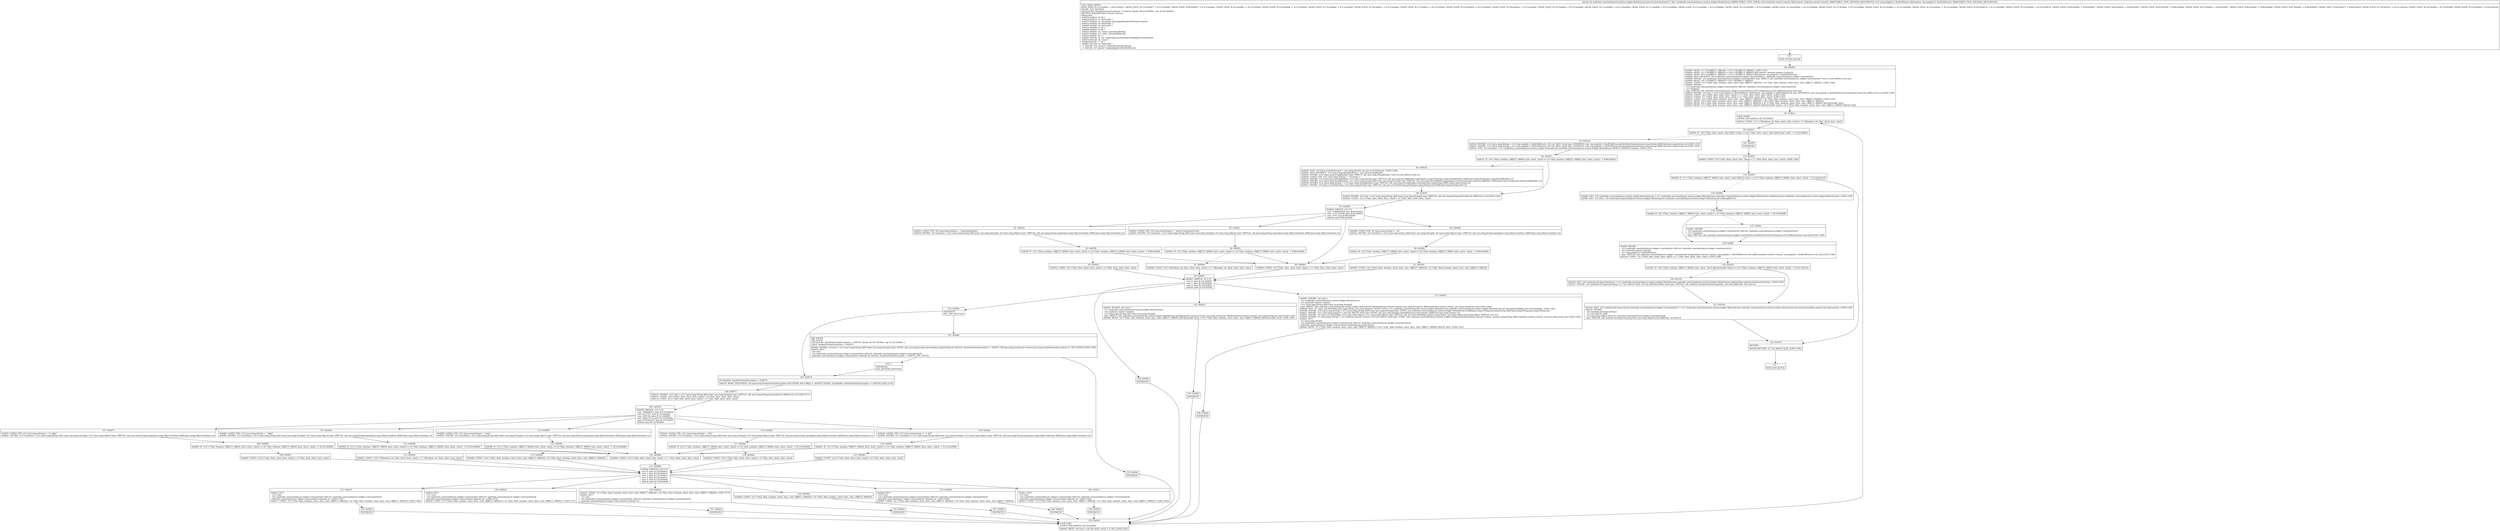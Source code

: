 digraph "CFG forandroidx.constraintlayout.motion.widget.MotionScene.parseConstraintSet(Landroid\/content\/Context;Lorg\/xmlpull\/v1\/XmlPullParser;)I" {
Node_78 [shape=record,label="{78\:\ ?|MTH_ENTER_BLOCK\l}"];
Node_80 [shape=record,label="{80\:\ 0x0000|0x0000: MOVE  (r1 I:??[OBJECT, ARRAY]) = (r17 I:??[OBJECT, ARRAY])  (LINE:1247)\l0x0002: MOVE  (r2 I:??[OBJECT, ARRAY]) = (r18 I:??[OBJECT, ARRAY] A[D('context' android.content.Context)]) \l0x0004: MOVE  (r3 I:??[OBJECT, ARRAY]) = (r19 I:??[OBJECT, ARRAY] A[D('parser' org.xmlpull.v1.XmlPullParser)]) \l0x0006: NEW_INSTANCE  (r0 I:androidx.constraintlayout.widget.ConstraintSet) =  androidx.constraintlayout.widget.ConstraintSet \l0x0008: INVOKE  (r0 I:androidx.constraintlayout.widget.ConstraintSet) type: DIRECT call: androidx.constraintlayout.widget.ConstraintSet.\<init\>():void A[MD:():void (m)]\l0x000b: MOVE  (r4 I:??[OBJECT, ARRAY]) = (r0 I:??[OBJECT, ARRAY]) \l0x000c: CONST  (r5 I:??[int, float, boolean, short, byte, char, OBJECT, ARRAY]) = (0 ??[int, float, boolean, short, byte, char, OBJECT, ARRAY])  (LINE:1248)\l0x000d: INVOKE  \l  (r4 I:androidx.constraintlayout.widget.ConstraintSet A[D('set' androidx.constraintlayout.widget.ConstraintSet)])\l  (r5 I:boolean)\l type: VIRTUAL call: androidx.constraintlayout.widget.ConstraintSet.setForceId(boolean):void A[MD:(boolean):void (m)]\l0x0010: INVOKE  (r6 I:int) = (r19 I:org.xmlpull.v1.XmlPullParser A[D('parser' org.xmlpull.v1.XmlPullParser)]) type: INTERFACE call: org.xmlpull.v1.XmlPullParser.getAttributeCount():int A[MD:():int (c)] (LINE:1249)\l0x0014: CONST  (r0 I:??[int, float, short, byte, char]) = (\-1 ??[int, float, short, byte, char])  (LINE:1250)\l0x0015: CONST  (r7 I:??[int, float, short, byte, char]) = (\-1 ??[int, float, short, byte, char])  (LINE:1251)\l0x0016: CONST  (r8 I:??[int, float, boolean, short, byte, char, OBJECT, ARRAY]) = (0 ??[int, float, boolean, short, byte, char, OBJECT, ARRAY])  (LINE:1252)\l0x0017: MOVE  (r9 I:??[int, float, boolean, short, byte, char, OBJECT, ARRAY]) = (r8 I:??[int, float, boolean, short, byte, char, OBJECT, ARRAY]) \l0x0018: MOVE  (r8 I:??[int, float, boolean, short, byte, char, OBJECT, ARRAY]) = (r7 I:??[int, float, boolean, short, byte, char, OBJECT, ARRAY] A[D('derivedId' int)]) \l0x0019: MOVE  (r7 I:??[int, float, boolean, short, byte, char, OBJECT, ARRAY] A[D('derivedId' int)]) = (r0 I:??[int, float, boolean, short, byte, char, OBJECT, ARRAY] A[D('id' int)]) \l}"];
Node_81 [shape=record,label="{81\:\ 0x001a|LOOP_START\lLOOP:0: B:81:0x001a\-\>B:132:0x00ef\l|0x001a: CONST  (r11 I:??[boolean, int, float, short, byte, char]) = (1 ??[boolean, int, float, short, byte, char]) \l}"];
Node_82 [shape=record,label="{82\:\ 0x001b|0x001b: IF  (r9 I:??[int, byte, short, char] A[D('i' int)]) \>= (r6 I:??[int, byte, short, char] A[D('count' int)])  \-\> B:145:0x00f3 \l}"];
Node_83 [shape=record,label="{83\:\ 0x001d|0x001d: INVOKE  (r12 I:java.lang.String) = (r3 I:org.xmlpull.v1.XmlPullParser), (r9 I:int A[D('i' int)]) type: INTERFACE call: org.xmlpull.v1.XmlPullParser.getAttributeName(int):java.lang.String A[MD:(int):java.lang.String (c)] (LINE:1253)\l0x0021: INVOKE  (r13 I:java.lang.String) = (r3 I:org.xmlpull.v1.XmlPullParser), (r9 I:int A[D('i' int)]) type: INTERFACE call: org.xmlpull.v1.XmlPullParser.getAttributeValue(int):java.lang.String A[MD:(int):java.lang.String (c)] (LINE:1254)\l0x0025: IGET  (r0 I:boolean) = (r1 I:androidx.constraintlayout.motion.widget.MotionScene) androidx.constraintlayout.motion.widget.MotionScene.DEBUG_DESKTOP boolean  (LINE:1255)\l}"];
Node_84 [shape=record,label="{84\:\ 0x0027|0x0027: IF  (r0 I:??[int, boolean, OBJECT, ARRAY, byte, short, char]) == (0 ??[int, boolean, OBJECT, ARRAY, byte, short, char])  \-\> B:86:0x003f \l}"];
Node_85 [shape=record,label="{85\:\ 0x0029|0x0029: SGET  (r0 I:java.io.PrintStream) =  java.lang.System.out java.io.PrintStream  (LINE:1256)\l0x002b: NEW_INSTANCE  (r14 I:java.lang.StringBuilder) =  java.lang.StringBuilder \l0x002d: INVOKE  (r14 I:java.lang.StringBuilder) type: DIRECT call: java.lang.StringBuilder.\<init\>():void A[MD:():void (c)]\l0x0030: CONST_STR  (r15 I:java.lang.String) =  \"id string = \" \l0x0032: INVOKE  (r14 I:java.lang.StringBuilder), (r15 I:java.lang.String) type: VIRTUAL call: java.lang.StringBuilder.append(java.lang.String):java.lang.StringBuilder A[MD:(java.lang.String):java.lang.StringBuilder (c)]\l0x0035: INVOKE  (r14 I:java.lang.StringBuilder), (r13 I:java.lang.String A[D('value' java.lang.String)]) type: VIRTUAL call: java.lang.StringBuilder.append(java.lang.String):java.lang.StringBuilder A[MD:(java.lang.String):java.lang.StringBuilder (c)]\l0x0038: INVOKE  (r14 I:java.lang.String) = (r14 I:java.lang.StringBuilder) type: VIRTUAL call: java.lang.StringBuilder.toString():java.lang.String A[MD:():java.lang.String (c)]\l0x003c: INVOKE  (r0 I:java.io.PrintStream), (r14 I:java.lang.String) type: VIRTUAL call: java.io.PrintStream.println(java.lang.String):void A[MD:(java.lang.String):void (c)]\l}"];
Node_86 [shape=record,label="{86\:\ 0x003f|0x003f: INVOKE  (r0 I:int) = (r12 I:java.lang.String A[D('name' java.lang.String)]) type: VIRTUAL call: java.lang.String.hashCode():int A[MD:():int (c)] (LINE:1258)\l0x0043: CONST  (r14 I:??[int, float, short, byte, char]) = (2 ??[int, float, short, byte, char]) \l}"];
Node_87 [shape=record,label="{87\:\ 0x0044|0x0044: SWITCH  (r0 I:??)\l case \-1496482599: goto B:95:0x005c\l case \-1153153640: goto B:92:0x0052\l case 3355: goto B:89:0x0048\l default: goto B:98:0x0066 \l}"];
Node_89 [shape=record,label="{89\:\ 0x0048|0x0048: CONST_STR  (r0 I:java.lang.String) =  \"id\" \l0x004a: INVOKE  (r0 I:boolean) = (r12 I:java.lang.String A[D('name' java.lang.String)]), (r0 I:java.lang.Object) type: VIRTUAL call: java.lang.String.equals(java.lang.Object):boolean A[MD:(java.lang.Object):boolean (c)]\l}"];
Node_90 [shape=record,label="{90\:\ 0x004e|0x004e: IF  (r0 I:??[int, boolean, OBJECT, ARRAY, byte, short, char]) == (0 ??[int, boolean, OBJECT, ARRAY, byte, short, char])  \-\> B:98:0x0066 \l}"];
Node_91 [shape=record,label="{91\:\ 0x0050|0x0050: CONST  (r0 I:??[int, float, boolean, short, byte, char, OBJECT, ARRAY]) = (0 ??[int, float, boolean, short, byte, char, OBJECT, ARRAY]) \l}"];
Node_99 [shape=record,label="{99\:\ 0x0067|0x0067: SWITCH  (r0 I:??)\l case 0: goto B:131:0x00d7\l case 1: goto B:130:0x00d1\l case 2: goto B:143:0x006c\l default: goto B:154:0x00ef \l}"];
Node_130 [shape=record,label="{130\:\ 0x00d1|0x00d1: INVOKE  (r0 I:int) = \l  (r1 I:androidx.constraintlayout.motion.widget.MotionScene)\l  (r2 I:android.content.Context)\l  (r13 I:java.lang.String A[D('value' java.lang.String)])\l type: DIRECT call: androidx.constraintlayout.motion.widget.MotionScene.getId(android.content.Context, java.lang.String):int A[MD:(android.content.Context, java.lang.String):int (m)] (LINE:1265)\l0x00d5: MOVE  (r8 I:??[int, float, boolean, short, byte, char, OBJECT, ARRAY] A[D('derivedId' int)]) = (r0 I:??[int, float, boolean, short, byte, char, OBJECT, ARRAY] A[D('derivedId' int)])  (LINE:1266)\l}"];
Node_153 [shape=record,label="{153\:\ 0x00ef|SYNTHETIC\l}"];
Node_132 [shape=record,label="{132\:\ 0x00ef|LOOP_END\lLOOP:0: B:81:0x001a\-\>B:132:0x00ef\l|0x00ef: ARITH  (r9 I:int) = (r9 I:int A[D('i' int)]) + (1 int)  (LINE:1252)\l}"];
Node_131 [shape=record,label="{131\:\ 0x00d7|0x00d7: INVOKE  (r0 I:int) = \l  (r1 I:androidx.constraintlayout.motion.widget.MotionScene)\l  (r2 I:android.content.Context)\l  (r13 I:java.lang.String A[D('value' java.lang.String)])\l type: DIRECT call: androidx.constraintlayout.motion.widget.MotionScene.getId(android.content.Context, java.lang.String):int A[MD:(android.content.Context, java.lang.String):int (m)] (LINE:1260)\l0x00db: IGET  (r7 I:java.util.HashMap\<java.lang.String, java.lang.Integer\> A[D('id' int)]) = (r1 I:androidx.constraintlayout.motion.widget.MotionScene) androidx.constraintlayout.motion.widget.MotionScene.mConstraintSetIdMap java.util.HashMap  (LINE:1261)\l0x00dd: INVOKE  (r10 I:java.lang.String) = (r13 I:java.lang.String A[D('value' java.lang.String)]) type: STATIC call: androidx.constraintlayout.motion.widget.MotionScene.stripID(java.lang.String):java.lang.String A[MD:(java.lang.String):java.lang.String (m)]\l0x00e1: INVOKE  (r11 I:java.lang.Integer) = (r0 I:int A[D('id' int)]) type: STATIC call: java.lang.Integer.valueOf(int):java.lang.Integer A[MD:(int):java.lang.Integer (c)]\l0x00e5: INVOKE  (r7 I:java.util.HashMap), (r10 I:java.lang.Object), (r11 I:java.lang.Object) type: VIRTUAL call: java.util.HashMap.put(java.lang.Object, java.lang.Object):java.lang.Object A[MD:(K, V):V (c)]\l0x00e8: INVOKE  (r7 I:java.lang.String) = (r2 I:android.content.Context), (r0 I:int A[D('id' int)]) type: STATIC call: androidx.constraintlayout.motion.widget.Debug.getName(android.content.Context, int):java.lang.String A[MD:(android.content.Context, int):java.lang.String (m)] (LINE:1262)\l0x00ec: IPUT  \l  (r7 I:java.lang.String)\l  (r4 I:androidx.constraintlayout.widget.ConstraintSet A[D('set' androidx.constraintlayout.widget.ConstraintSet)])\l androidx.constraintlayout.widget.ConstraintSet.mIdString java.lang.String \l0x00ee: MOVE  (r7 I:??[int, float, boolean, short, byte, char, OBJECT, ARRAY]) = (r0 I:??[int, float, boolean, short, byte, char, OBJECT, ARRAY] A[D('id' int)])  (LINE:1263)\l}"];
Node_146 [shape=record,label="{146\:\ 0x00ef|SYNTHETIC\l}"];
Node_143 [shape=record,label="{143\:\ 0x006c|SYNTHETIC\lEXC_TOP_SPLITTER\l}"];
Node_101 [shape=record,label="{101\:\ 0x006c|TRY_ENTER\lTRY_LEAVE\lTryCatch #0 \{NumberFormatException \-\> 0x0074, blocks: (B:101:0x006c), top: B:143:0x006c \}\lCatch: NumberFormatException \-\> 0x0074\l|0x006c: INVOKE  (r0 I:int) = (r13 I:java.lang.String A[D('value' java.lang.String)]) type: STATIC call: java.lang.Integer.parseInt(java.lang.String):int A[Catch: NumberFormatException \-\> 0x0074, MD:(java.lang.String):int throws java.lang.NumberFormatException (c), TRY_ENTER] (LINE:1269)\l0x0070: IPUT  \l  (r0 I:int)\l  (r4 I:androidx.constraintlayout.widget.ConstraintSet A[D('set' androidx.constraintlayout.widget.ConstraintSet)])\l androidx.constraintlayout.widget.ConstraintSet.mRotate int A[Catch: NumberFormatException \-\> 0x0074, TRY_LEAVE]\l}"];
Node_144 [shape=record,label="{144\:\ ?|SYNTHETIC\lEXC_BOTTOM_SPLITTER\l}"];
Node_155 [shape=record,label="{155\:\ 0x00ef|SYNTHETIC\l}"];
Node_103 [shape=record,label="{103\:\ 0x0074|ExcHandler: NumberFormatException \-\> 0x0074\l|0x0074: MOVE_EXCEPTION  (r0 I:java.lang.NumberFormatException A[CUSTOM_DECLARE]) =  A[DONT_INLINE, ExcHandler: NumberFormatException \-\> 0x0074] (LINE:1270)\l}"];
Node_104 [shape=record,label="{104\:\ 0x0075|0x0075: INVOKE  (r15 I:int) = (r13 I:java.lang.String A[D('value' java.lang.String)]) type: VIRTUAL call: java.lang.String.hashCode():int A[MD:():int (c)] (LINE:1271)\l0x0079: CONST  (r10 I:??[int, float, short, byte, char]) = (4 ??[int, float, short, byte, char]) \l0x007a: CONST  (r5 I:??[int, float, short, byte, char]) = (3 ??[int, float, short, byte, char]) \l}"];
Node_105 [shape=record,label="{105\:\ 0x007b|0x007b: SWITCH  (r15 I:??)\l case \-768416914: goto B:119:0x00ab\l case 3317767: goto B:116:0x00a0\l case 3387192: goto B:113:0x0095\l case 108511772: goto B:110:0x008a\l case 1954540437: goto B:107:0x007f\l default: goto B:122:0x00b6 \l}"];
Node_107 [shape=record,label="{107\:\ 0x007f|0x007f: CONST_STR  (r15 I:java.lang.String) =  \"x_right\" \l0x0081: INVOKE  (r15 I:boolean) = (r13 I:java.lang.String A[D('value' java.lang.String)]), (r15 I:java.lang.Object) type: VIRTUAL call: java.lang.String.equals(java.lang.Object):boolean A[MD:(java.lang.Object):boolean (c)]\l}"];
Node_108 [shape=record,label="{108\:\ 0x0085|0x0085: IF  (r15 I:??[int, boolean, OBJECT, ARRAY, byte, short, char]) == (0 ??[int, boolean, OBJECT, ARRAY, byte, short, char])  \-\> B:122:0x00b6 \l}"];
Node_109 [shape=record,label="{109\:\ 0x0087|0x0087: CONST  (r16 I:??[int, float, short, byte, char]) = (3 ??[int, float, short, byte, char]) \l}"];
Node_123 [shape=record,label="{123\:\ 0x00b8|0x00b8: SWITCH  (r16 I:??)\l case 0: goto B:129:0x00cd\l case 1: goto B:128:0x00c9\l case 2: goto B:127:0x00c5\l case 3: goto B:126:0x00c1\l case 4: goto B:125:0x00bd\l default: goto B:124:0x00bb \l}"];
Node_124 [shape=record,label="{124\:\ 0x00bb|0x00bb: CONST  (r5 I:??[int, float, boolean, short, byte, char, OBJECT, ARRAY]) = (0 ??[int, float, boolean, short, byte, char, OBJECT, ARRAY]) \l}"];
Node_147 [shape=record,label="{147\:\ 0x00ef|SYNTHETIC\l}"];
Node_125 [shape=record,label="{125\:\ 0x00bd|0x00bd: IPUT  \l  (r10 I:int)\l  (r4 I:androidx.constraintlayout.widget.ConstraintSet A[D('set' androidx.constraintlayout.widget.ConstraintSet)])\l androidx.constraintlayout.widget.ConstraintSet.mRotate int  (LINE:1285)\l0x00bf: CONST  (r5 I:??[int, float, boolean, short, byte, char, OBJECT, ARRAY]) = (0 ??[int, float, boolean, short, byte, char, OBJECT, ARRAY]) \l}"];
Node_148 [shape=record,label="{148\:\ 0x00ef|SYNTHETIC\l}"];
Node_126 [shape=record,label="{126\:\ 0x00c1|0x00c1: IPUT  \l  (r5 I:int)\l  (r4 I:androidx.constraintlayout.widget.ConstraintSet A[D('set' androidx.constraintlayout.widget.ConstraintSet)])\l androidx.constraintlayout.widget.ConstraintSet.mRotate int  (LINE:1282)\l0x00c3: CONST  (r5 I:??[int, float, boolean, short, byte, char, OBJECT, ARRAY]) = (0 ??[int, float, boolean, short, byte, char, OBJECT, ARRAY])  (LINE:1283)\l}"];
Node_149 [shape=record,label="{149\:\ 0x00ef|SYNTHETIC\l}"];
Node_127 [shape=record,label="{127\:\ 0x00c5|0x00c5: IPUT  \l  (r14 I:int)\l  (r4 I:androidx.constraintlayout.widget.ConstraintSet A[D('set' androidx.constraintlayout.widget.ConstraintSet)])\l androidx.constraintlayout.widget.ConstraintSet.mRotate int  (LINE:1279)\l0x00c7: CONST  (r5 I:??[int, float, boolean, short, byte, char, OBJECT, ARRAY]) = (0 ??[int, float, boolean, short, byte, char, OBJECT, ARRAY])  (LINE:1280)\l}"];
Node_150 [shape=record,label="{150\:\ 0x00ef|SYNTHETIC\l}"];
Node_128 [shape=record,label="{128\:\ 0x00c9|0x00c9: IPUT  \l  (r11 I:int)\l  (r4 I:androidx.constraintlayout.widget.ConstraintSet A[D('set' androidx.constraintlayout.widget.ConstraintSet)])\l androidx.constraintlayout.widget.ConstraintSet.mRotate int  (LINE:1276)\l0x00cb: CONST  (r5 I:??[int, float, boolean, short, byte, char, OBJECT, ARRAY]) = (0 ??[int, float, boolean, short, byte, char, OBJECT, ARRAY])  (LINE:1277)\l}"];
Node_151 [shape=record,label="{151\:\ 0x00ef|SYNTHETIC\l}"];
Node_129 [shape=record,label="{129\:\ 0x00cd|0x00cd: CONST  (r5 I:??[int, float, boolean, short, byte, char, OBJECT, ARRAY]) = (0 ??[int, float, boolean, short, byte, char, OBJECT, ARRAY])  (LINE:1273)\l0x00ce: IPUT  \l  (r5 I:int)\l  (r4 I:androidx.constraintlayout.widget.ConstraintSet A[D('set' androidx.constraintlayout.widget.ConstraintSet)])\l androidx.constraintlayout.widget.ConstraintSet.mRotate int \l}"];
Node_152 [shape=record,label="{152\:\ 0x00ef|SYNTHETIC\l}"];
Node_110 [shape=record,label="{110\:\ 0x008a|0x008a: CONST_STR  (r15 I:java.lang.String) =  \"right\" \l0x008c: INVOKE  (r15 I:boolean) = (r13 I:java.lang.String A[D('value' java.lang.String)]), (r15 I:java.lang.Object) type: VIRTUAL call: java.lang.String.equals(java.lang.Object):boolean A[MD:(java.lang.Object):boolean (c)]\l}"];
Node_111 [shape=record,label="{111\:\ 0x0090|0x0090: IF  (r15 I:??[int, boolean, OBJECT, ARRAY, byte, short, char]) == (0 ??[int, boolean, OBJECT, ARRAY, byte, short, char])  \-\> B:122:0x00b6 \l}"];
Node_112 [shape=record,label="{112\:\ 0x0092|0x0092: CONST  (r16 I:??[boolean, int, float, short, byte, char]) = (1 ??[boolean, int, float, short, byte, char]) \l}"];
Node_113 [shape=record,label="{113\:\ 0x0095|0x0095: CONST_STR  (r15 I:java.lang.String) =  \"none\" \l0x0097: INVOKE  (r15 I:boolean) = (r13 I:java.lang.String A[D('value' java.lang.String)]), (r15 I:java.lang.Object) type: VIRTUAL call: java.lang.String.equals(java.lang.Object):boolean A[MD:(java.lang.Object):boolean (c)]\l}"];
Node_114 [shape=record,label="{114\:\ 0x009b|0x009b: IF  (r15 I:??[int, boolean, OBJECT, ARRAY, byte, short, char]) == (0 ??[int, boolean, OBJECT, ARRAY, byte, short, char])  \-\> B:122:0x00b6 \l}"];
Node_115 [shape=record,label="{115\:\ 0x009d|0x009d: CONST  (r16 I:??[int, float, boolean, short, byte, char, OBJECT, ARRAY]) = (0 ??[int, float, boolean, short, byte, char, OBJECT, ARRAY]) \l}"];
Node_116 [shape=record,label="{116\:\ 0x00a0|0x00a0: CONST_STR  (r15 I:java.lang.String) =  \"left\" \l0x00a2: INVOKE  (r15 I:boolean) = (r13 I:java.lang.String A[D('value' java.lang.String)]), (r15 I:java.lang.Object) type: VIRTUAL call: java.lang.String.equals(java.lang.Object):boolean A[MD:(java.lang.Object):boolean (c)]\l}"];
Node_117 [shape=record,label="{117\:\ 0x00a6|0x00a6: IF  (r15 I:??[int, boolean, OBJECT, ARRAY, byte, short, char]) == (0 ??[int, boolean, OBJECT, ARRAY, byte, short, char])  \-\> B:122:0x00b6 \l}"];
Node_118 [shape=record,label="{118\:\ 0x00a8|0x00a8: CONST  (r16 I:??[int, float, short, byte, char]) = (2 ??[int, float, short, byte, char]) \l}"];
Node_119 [shape=record,label="{119\:\ 0x00ab|0x00ab: CONST_STR  (r15 I:java.lang.String) =  \"x_left\" \l0x00ad: INVOKE  (r15 I:boolean) = (r13 I:java.lang.String A[D('value' java.lang.String)]), (r15 I:java.lang.Object) type: VIRTUAL call: java.lang.String.equals(java.lang.Object):boolean A[MD:(java.lang.Object):boolean (c)]\l}"];
Node_120 [shape=record,label="{120\:\ 0x00b1|0x00b1: IF  (r15 I:??[int, boolean, OBJECT, ARRAY, byte, short, char]) == (0 ??[int, boolean, OBJECT, ARRAY, byte, short, char])  \-\> B:122:0x00b6 \l}"];
Node_121 [shape=record,label="{121\:\ 0x00b3|0x00b3: CONST  (r16 I:??[int, float, short, byte, char]) = (4 ??[int, float, short, byte, char]) \l}"];
Node_122 [shape=record,label="{122\:\ 0x00b6|0x00b6: CONST  (r16 I:??[int, float, short, byte, char]) = (\-1 ??[int, float, short, byte, char]) \l}"];
Node_154 [shape=record,label="{154\:\ 0x00ef|SYNTHETIC\l}"];
Node_92 [shape=record,label="{92\:\ 0x0052|0x0052: CONST_STR  (r0 I:java.lang.String) =  \"constraintRotate\" \l0x0054: INVOKE  (r0 I:boolean) = (r12 I:java.lang.String A[D('name' java.lang.String)]), (r0 I:java.lang.Object) type: VIRTUAL call: java.lang.String.equals(java.lang.Object):boolean A[MD:(java.lang.Object):boolean (c)]\l}"];
Node_93 [shape=record,label="{93\:\ 0x0058|0x0058: IF  (r0 I:??[int, boolean, OBJECT, ARRAY, byte, short, char]) == (0 ??[int, boolean, OBJECT, ARRAY, byte, short, char])  \-\> B:98:0x0066 \l}"];
Node_94 [shape=record,label="{94\:\ 0x005a|0x005a: CONST  (r0 I:??[int, float, short, byte, char]) = (2 ??[int, float, short, byte, char]) \l}"];
Node_95 [shape=record,label="{95\:\ 0x005c|0x005c: CONST_STR  (r0 I:java.lang.String) =  \"deriveConstraintsFrom\" \l0x005e: INVOKE  (r0 I:boolean) = (r12 I:java.lang.String A[D('name' java.lang.String)]), (r0 I:java.lang.Object) type: VIRTUAL call: java.lang.String.equals(java.lang.Object):boolean A[MD:(java.lang.Object):boolean (c)]\l}"];
Node_96 [shape=record,label="{96\:\ 0x0062|0x0062: IF  (r0 I:??[int, boolean, OBJECT, ARRAY, byte, short, char]) == (0 ??[int, boolean, OBJECT, ARRAY, byte, short, char])  \-\> B:98:0x0066 \l}"];
Node_97 [shape=record,label="{97\:\ 0x0064|0x0064: CONST  (r0 I:??[boolean, int, float, short, byte, char]) = (1 ??[boolean, int, float, short, byte, char]) \l}"];
Node_98 [shape=record,label="{98\:\ 0x0066|0x0066: CONST  (r0 I:??[int, float, short, byte, char]) = (\-1 ??[int, float, short, byte, char]) \l}"];
Node_145 [shape=record,label="{145\:\ 0x00f3|SYNTHETIC\l}"];
Node_133 [shape=record,label="{133\:\ 0x00f3|0x00f3: CONST  (r5 I:??[int, float, short, byte, char]) = (\-1 ??[int, float, short, byte, char])  (LINE:1294)\l}"];
Node_134 [shape=record,label="{134\:\ 0x00f4|0x00f4: IF  (r7 I:??[int, boolean, OBJECT, ARRAY, byte, short, char] A[D('id' int)]) == (r5 I:??[int, boolean, OBJECT, ARRAY, byte, short, char])  \-\> B:142:0x010f \l}"];
Node_135 [shape=record,label="{135\:\ 0x00f6|0x00f6: IGET  (r0 I:androidx.constraintlayout.motion.widget.MotionLayout) = (r1 I:androidx.constraintlayout.motion.widget.MotionScene) androidx.constraintlayout.motion.widget.MotionScene.mMotionLayout androidx.constraintlayout.motion.widget.MotionLayout  (LINE:1295)\l0x00f8: IGET  (r0 I:int) = (r0 I:androidx.constraintlayout.motion.widget.MotionLayout) androidx.constraintlayout.motion.widget.MotionLayout.mDebugPath int \l}"];
Node_136 [shape=record,label="{136\:\ 0x00fa|0x00fa: IF  (r0 I:??[int, boolean, OBJECT, ARRAY, byte, short, char]) == (0 ??[int, boolean, OBJECT, ARRAY, byte, short, char])  \-\> B:138:0x00ff \l}"];
Node_137 [shape=record,label="{137\:\ 0x00fc|0x00fc: INVOKE  \l  (r4 I:androidx.constraintlayout.widget.ConstraintSet A[D('set' androidx.constraintlayout.widget.ConstraintSet)])\l  (r11 I:boolean)\l type: VIRTUAL call: androidx.constraintlayout.widget.ConstraintSet.setValidateOnParse(boolean):void A[MD:(boolean):void (m)] (LINE:1296)\l}"];
Node_138 [shape=record,label="{138\:\ 0x00ff|0x00ff: INVOKE  \l  (r4 I:androidx.constraintlayout.widget.ConstraintSet A[D('set' androidx.constraintlayout.widget.ConstraintSet)])\l  (r2 I:android.content.Context)\l  (r3 I:org.xmlpull.v1.XmlPullParser)\l type: VIRTUAL call: androidx.constraintlayout.widget.ConstraintSet.load(android.content.Context, org.xmlpull.v1.XmlPullParser):void A[MD:(android.content.Context, org.xmlpull.v1.XmlPullParser):void (m)] (LINE:1298)\l0x0102: CONST  (r5 I:??[int, float, short, byte, char]) = (\-1 ??[int, float, short, byte, char])  (LINE:1299)\l}"];
Node_139 [shape=record,label="{139\:\ 0x0103|0x0103: IF  (r8 I:??[int, boolean, OBJECT, ARRAY, byte, short, char] A[D('derivedId' int)]) == (r5 I:??[int, boolean, OBJECT, ARRAY, byte, short, char])  \-\> B:141:0x010a \l}"];
Node_140 [shape=record,label="{140\:\ 0x0105|0x0105: IGET  (r0 I:android.util.SparseIntArray) = (r1 I:androidx.constraintlayout.motion.widget.MotionScene) androidx.constraintlayout.motion.widget.MotionScene.mDeriveMap android.util.SparseIntArray  (LINE:1300)\l0x0107: INVOKE  (r0 I:android.util.SparseIntArray), (r7 I:int A[D('id' int)]), (r8 I:int A[D('derivedId' int)]) type: VIRTUAL call: android.util.SparseIntArray.put(int, int):void A[MD:(int, int):void (c)]\l}"];
Node_141 [shape=record,label="{141\:\ 0x010a|0x010a: IGET  (r0 I:android.util.SparseArray\<androidx.constraintlayout.widget.ConstraintSet\>) = (r1 I:androidx.constraintlayout.motion.widget.MotionScene) androidx.constraintlayout.motion.widget.MotionScene.mConstraintSetMap android.util.SparseArray  (LINE:1302)\l0x010c: INVOKE  \l  (r0 I:android.util.SparseArray)\l  (r7 I:int A[D('id' int)])\l  (r4 I:java.lang.Object A[D('set' androidx.constraintlayout.widget.ConstraintSet)])\l type: VIRTUAL call: android.util.SparseArray.put(int, java.lang.Object):void A[MD:(int, E):void (c)]\l}"];
Node_142 [shape=record,label="{142\:\ 0x010f|RETURN\l|0x010f: RETURN  (r7 I:int A[D('id' int)])  (LINE:1304)\l}"];
Node_79 [shape=record,label="{79\:\ ?|MTH_EXIT_BLOCK\l}"];
MethodNode[shape=record,label="{private int androidx.constraintlayout.motion.widget.MotionScene.parseConstraintSet((r17 'this' I:androidx.constraintlayout.motion.widget.MotionScene A[IMMUTABLE_TYPE, THIS]), (r18 I:android.content.Context A[D('context' android.content.Context), IMMUTABLE_TYPE, METHOD_ARGUMENT]), (r19 I:org.xmlpull.v1.XmlPullParser A[D('parser' org.xmlpull.v1.XmlPullParser), IMMUTABLE_TYPE, METHOD_ARGUMENT]))  | USE_LINES_HINTS\lBACK_EDGE: B:132:0x00ef \-\> B:81:0x001a, CROSS_EDGE: B:131:0x00d7 \-\> B:132:0x00ef, CROSS_EDGE: B:99:0x0067 \-\> B:132:0x00ef, CROSS_EDGE: B:101:0x006c \-\> B:132:0x00ef, CROSS_EDGE: B:124:0x00bb \-\> B:132:0x00ef, CROSS_EDGE: B:125:0x00bd \-\> B:132:0x00ef, CROSS_EDGE: B:126:0x00c1 \-\> B:132:0x00ef, CROSS_EDGE: B:127:0x00c5 \-\> B:132:0x00ef, CROSS_EDGE: B:128:0x00c9 \-\> B:132:0x00ef, CROSS_EDGE: B:129:0x00cd \-\> B:132:0x00ef, CROSS_EDGE: B:122:0x00b6 \-\> B:123:0x00b8, CROSS_EDGE: B:112:0x0092 \-\> B:123:0x00b8, CROSS_EDGE: B:111:0x0090 \-\> B:122:0x00b6, CROSS_EDGE: B:115:0x009d \-\> B:123:0x00b8, CROSS_EDGE: B:114:0x009b \-\> B:122:0x00b6, CROSS_EDGE: B:118:0x00a8 \-\> B:123:0x00b8, CROSS_EDGE: B:117:0x00a6 \-\> B:122:0x00b6, CROSS_EDGE: B:121:0x00b3 \-\> B:123:0x00b8, CROSS_EDGE: B:120:0x00b1 \-\> B:122:0x00b6, CROSS_EDGE: B:105:0x007b \-\> B:122:0x00b6, CROSS_EDGE: B:143:0x006c \-\> B:103:0x0074, CROSS_EDGE: B:98:0x0066 \-\> B:99:0x0067, CROSS_EDGE: B:94:0x005a \-\> B:99:0x0067, CROSS_EDGE: B:93:0x0058 \-\> B:98:0x0066, CROSS_EDGE: B:97:0x0064 \-\> B:99:0x0067, CROSS_EDGE: B:96:0x0062 \-\> B:98:0x0066, CROSS_EDGE: B:87:0x0044 \-\> B:98:0x0066, CROSS_EDGE: B:84:0x0027 \-\> B:86:0x003f, CROSS_EDGE: B:139:0x0103 \-\> B:141:0x010a, CROSS_EDGE: B:136:0x00fa \-\> B:138:0x00ff, CROSS_EDGE: B:134:0x00f4 \-\> B:142:0x010f\lINLINE_NOT_NEEDED\lTryCatch #0 \{NumberFormatException \-\> 0x0074, blocks: (B:101:0x006c), top: B:143:0x006c \}\lMETHOD_PARAMETERS: [context, parser]\lDebug Info:\l  0x0015\-0x001a: r0 'id' I\l  0x0016\-0x001a: r7 'derivedId' I\l  0x0075\-0x00d1: r0 'exception' Ljava\/lang\/NumberFormatException;\l  0x001a\-0x00d5: r8 'derivedId' I\l  0x00d5\-0x00d7: r0 'derivedId' I\l  0x001a\-0x00db: r7 'id' I\l  0x00db\-0x00ef: r0 'id' I\l  0x0021\-0x00ef: r12 'name' Ljava\/lang\/String;\l  0x0025\-0x00ef: r13 'value' Ljava\/lang\/String;\l  0x001a\-0x00f3: r9 'i' I\l  0x000c\-0x014b: r4 'set' Landroidx\/constraintlayout\/widget\/ConstraintSet;\l  0x0014\-0x014b: r6 'count' I\l  0x00ef\-0x014b: r7 'id' I\l  0x00d7\-0x014b: r8 'derivedId' I\l  \-1 \-0x014b: r18 'context' Landroid\/content\/Context;\l  \-1 \-0x014b: r19 'parser' Lorg\/xmlpull\/v1\/XmlPullParser;\l}"];
MethodNode -> Node_78;Node_78 -> Node_80;
Node_80 -> Node_81;
Node_81 -> Node_82;
Node_82 -> Node_83[style=dashed];
Node_82 -> Node_145;
Node_83 -> Node_84;
Node_84 -> Node_85[style=dashed];
Node_84 -> Node_86;
Node_85 -> Node_86;
Node_86 -> Node_87;
Node_87 -> Node_89;
Node_87 -> Node_92;
Node_87 -> Node_95;
Node_87 -> Node_98;
Node_89 -> Node_90;
Node_90 -> Node_91[style=dashed];
Node_90 -> Node_98;
Node_91 -> Node_99;
Node_99 -> Node_130;
Node_99 -> Node_131;
Node_99 -> Node_143;
Node_99 -> Node_154;
Node_130 -> Node_153;
Node_153 -> Node_132;
Node_132 -> Node_81;
Node_131 -> Node_146;
Node_146 -> Node_132;
Node_143 -> Node_101;
Node_143 -> Node_103;
Node_101 -> Node_144;
Node_101 -> Node_155;
Node_144 -> Node_103;
Node_155 -> Node_132;
Node_103 -> Node_104;
Node_104 -> Node_105;
Node_105 -> Node_107;
Node_105 -> Node_110;
Node_105 -> Node_113;
Node_105 -> Node_116;
Node_105 -> Node_119;
Node_105 -> Node_122;
Node_107 -> Node_108;
Node_108 -> Node_109[style=dashed];
Node_108 -> Node_122;
Node_109 -> Node_123;
Node_123 -> Node_124;
Node_123 -> Node_125;
Node_123 -> Node_126;
Node_123 -> Node_127;
Node_123 -> Node_128;
Node_123 -> Node_129;
Node_124 -> Node_147;
Node_147 -> Node_132;
Node_125 -> Node_148;
Node_148 -> Node_132;
Node_126 -> Node_149;
Node_149 -> Node_132;
Node_127 -> Node_150;
Node_150 -> Node_132;
Node_128 -> Node_151;
Node_151 -> Node_132;
Node_129 -> Node_152;
Node_152 -> Node_132;
Node_110 -> Node_111;
Node_111 -> Node_112[style=dashed];
Node_111 -> Node_122;
Node_112 -> Node_123;
Node_113 -> Node_114;
Node_114 -> Node_115[style=dashed];
Node_114 -> Node_122;
Node_115 -> Node_123;
Node_116 -> Node_117;
Node_117 -> Node_118[style=dashed];
Node_117 -> Node_122;
Node_118 -> Node_123;
Node_119 -> Node_120;
Node_120 -> Node_121[style=dashed];
Node_120 -> Node_122;
Node_121 -> Node_123;
Node_122 -> Node_123;
Node_154 -> Node_132;
Node_92 -> Node_93;
Node_93 -> Node_94[style=dashed];
Node_93 -> Node_98;
Node_94 -> Node_99;
Node_95 -> Node_96;
Node_96 -> Node_97[style=dashed];
Node_96 -> Node_98;
Node_97 -> Node_99;
Node_98 -> Node_99;
Node_145 -> Node_133;
Node_133 -> Node_134;
Node_134 -> Node_135[style=dashed];
Node_134 -> Node_142;
Node_135 -> Node_136;
Node_136 -> Node_137[style=dashed];
Node_136 -> Node_138;
Node_137 -> Node_138;
Node_138 -> Node_139;
Node_139 -> Node_140[style=dashed];
Node_139 -> Node_141;
Node_140 -> Node_141;
Node_141 -> Node_142;
Node_142 -> Node_79;
}

